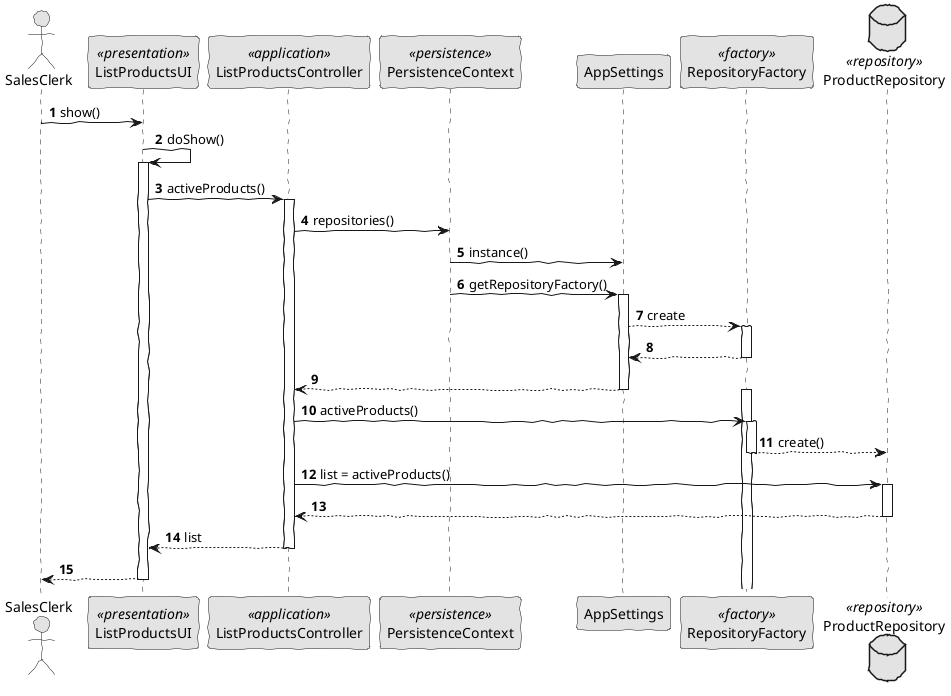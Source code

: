 @startuml
'https://plantuml.com/sequence-diagram
skinparam handwritten true
skinparam monochrome true
skinparam packageStyle rect
skinparam defaultFontName FG Virgil
skinparam shadowing false

autonumber

actor SalesClerk as Actor
participant ListProductsUI as UI <<presentation>>
participant ListProductsController as Controller <<application>>
participant PersistenceContext as Persistence <<persistence>>
participant AppSettings as AppSettings
participant RepositoryFactory as Factory <<factory>>
database ProductRepository as Repository <<repository>>

Actor -> UI : show()
UI -> UI : doShow()

activate UI
UI -> Controller : activeProducts()

activate Controller
Controller -> Persistence : repositories()

Persistence -> AppSettings : instance()
Persistence -> AppSettings : getRepositoryFactory()

activate AppSettings

AppSettings --> Factory : create
activate Factory
Factory --> AppSettings
deactivate Factory

AppSettings --> Controller

deactivate AppSettings
activate Factory
Controller -> Factory : activeProducts()


activate Factory
Factory --> Repository : create()
deactivate Factory
Controller -> Repository : list = activeProducts()
activate Repository
Repository --> Controller
deactivate Repository

Controller --> UI : list
deactivate Controller
UI --> Actor
deactivate UI



@enduml